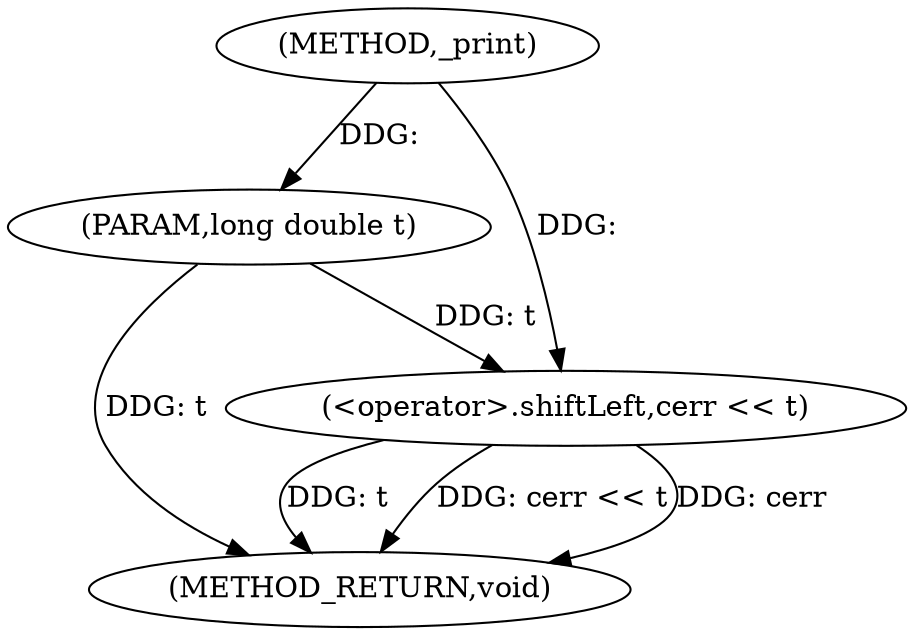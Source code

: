 digraph "_print" {  
"1000126" [label = "(METHOD,_print)" ]
"1000132" [label = "(METHOD_RETURN,void)" ]
"1000127" [label = "(PARAM,long double t)" ]
"1000129" [label = "(<operator>.shiftLeft,cerr << t)" ]
  "1000127" -> "1000132"  [ label = "DDG: t"] 
  "1000129" -> "1000132"  [ label = "DDG: t"] 
  "1000129" -> "1000132"  [ label = "DDG: cerr << t"] 
  "1000129" -> "1000132"  [ label = "DDG: cerr"] 
  "1000126" -> "1000127"  [ label = "DDG: "] 
  "1000126" -> "1000129"  [ label = "DDG: "] 
  "1000127" -> "1000129"  [ label = "DDG: t"] 
}
